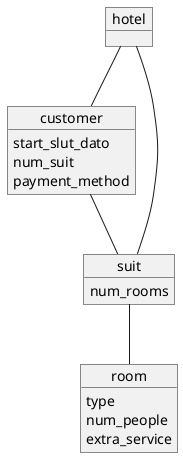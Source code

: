 @startuml

object customer {
    start_slut_dato
    num_suit
    payment_method
}
object hotel
object suit {
    num_rooms
}
object room {
    type
    num_people
    extra_service
}
hotel -- suit
suit -- room
hotel -- customer
customer -- suit
@enduml